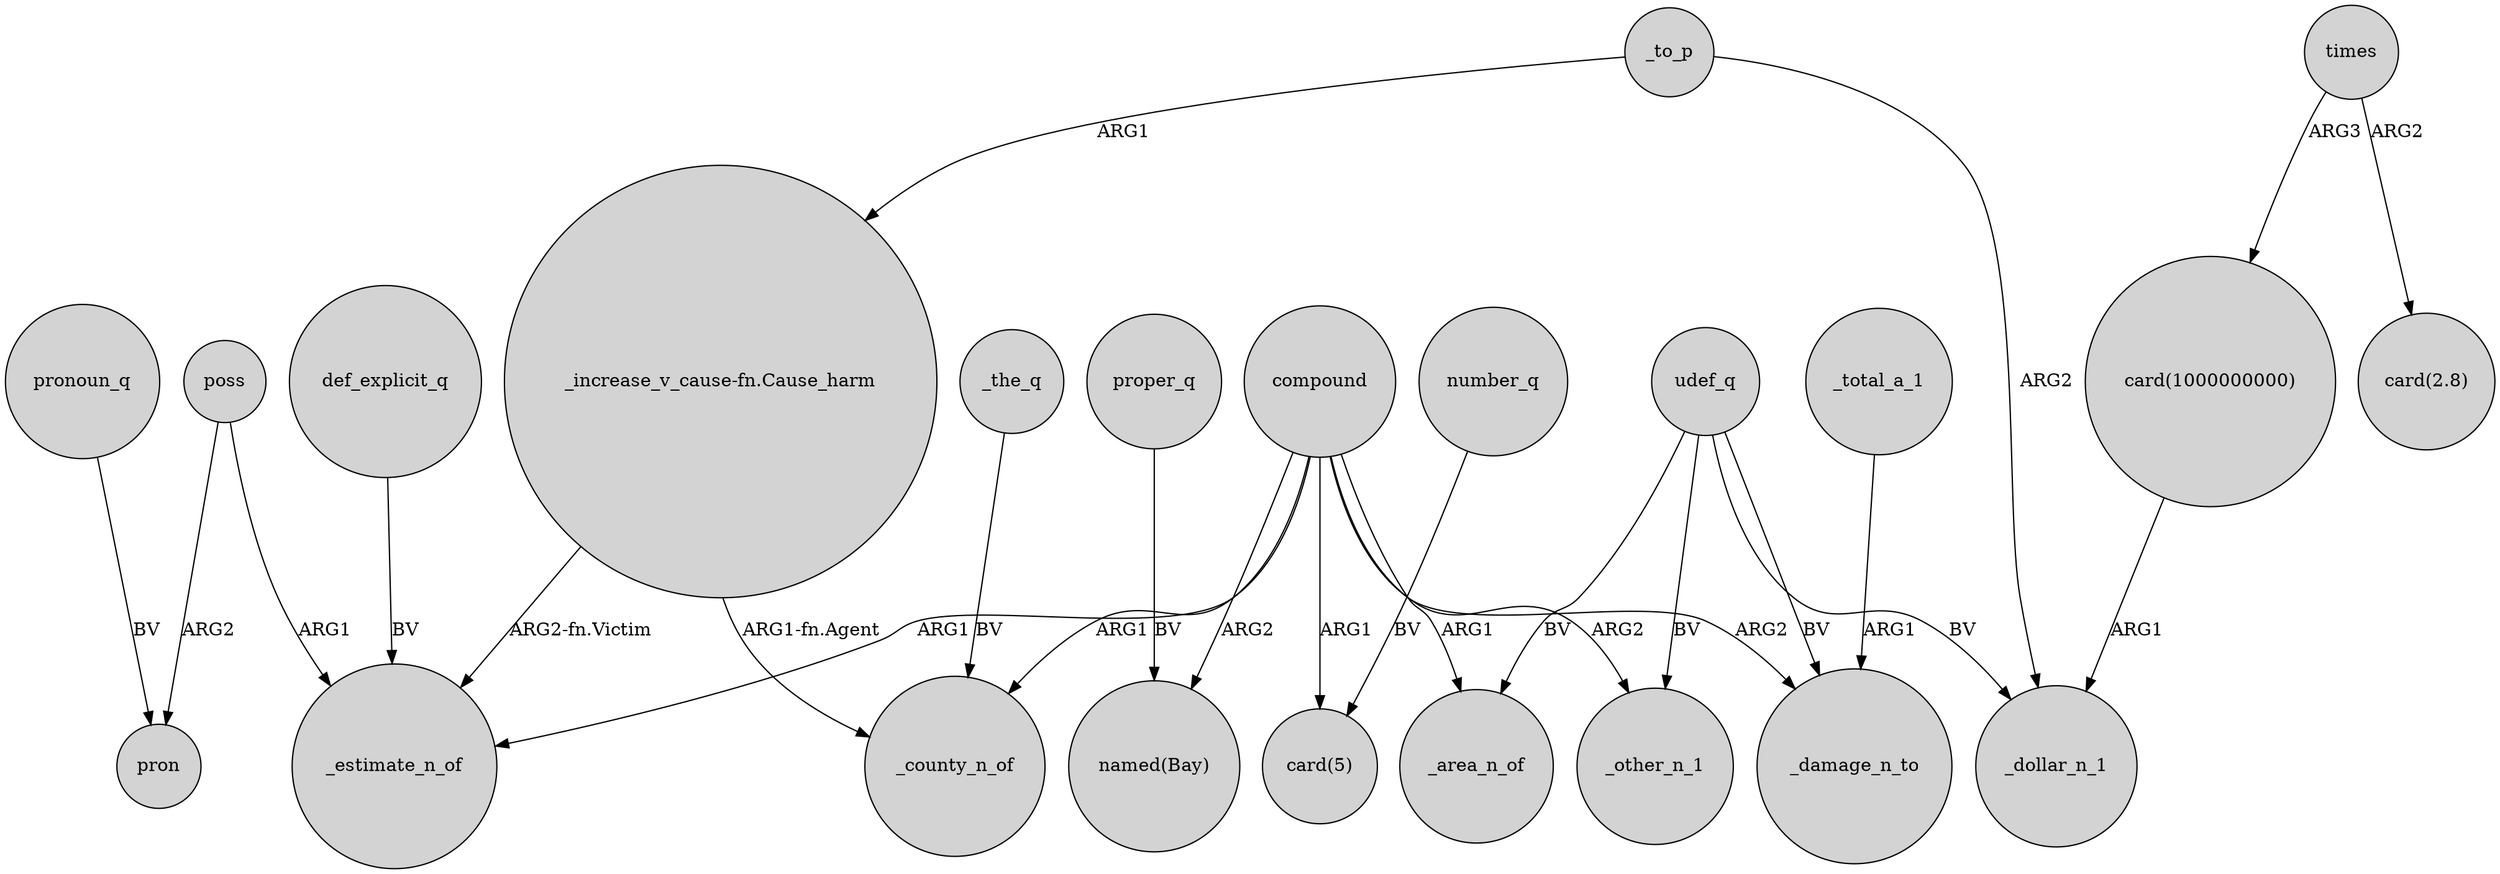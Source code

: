 digraph {
	node [shape=circle style=filled]
	"card(1000000000)" -> _dollar_n_1 [label=ARG1]
	proper_q -> "named(Bay)" [label=BV]
	_to_p -> "_increase_v_cause-fn.Cause_harm" [label=ARG1]
	def_explicit_q -> _estimate_n_of [label=BV]
	times -> "card(2.8)" [label=ARG2]
	poss -> _estimate_n_of [label=ARG1]
	udef_q -> _area_n_of [label=BV]
	compound -> _county_n_of [label=ARG1]
	compound -> "named(Bay)" [label=ARG2]
	compound -> "card(5)" [label=ARG1]
	udef_q -> _other_n_1 [label=BV]
	number_q -> "card(5)" [label=BV]
	_to_p -> _dollar_n_1 [label=ARG2]
	times -> "card(1000000000)" [label=ARG3]
	compound -> _other_n_1 [label=ARG2]
	pronoun_q -> pron [label=BV]
	compound -> _area_n_of [label=ARG1]
	poss -> pron [label=ARG2]
	"_increase_v_cause-fn.Cause_harm" -> _county_n_of [label="ARG1-fn.Agent"]
	udef_q -> _damage_n_to [label=BV]
	udef_q -> _dollar_n_1 [label=BV]
	compound -> _estimate_n_of [label=ARG1]
	compound -> _damage_n_to [label=ARG2]
	_total_a_1 -> _damage_n_to [label=ARG1]
	_the_q -> _county_n_of [label=BV]
	"_increase_v_cause-fn.Cause_harm" -> _estimate_n_of [label="ARG2-fn.Victim"]
}
